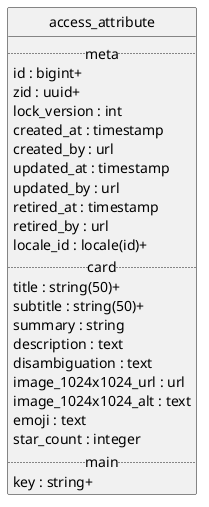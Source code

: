 @startuml uml
skinparam monochrome true
skinparam linetype ortho
hide circle

entity access_attribute {
  .. meta ..
  id : bigint+
  zid : uuid+
  lock_version : int
  created_at : timestamp
  created_by : url
  updated_at : timestamp
  updated_by : url
  retired_at : timestamp
  retired_by : url
  locale_id : locale(id)+
  .. card ..
  title : string(50)+
  subtitle : string(50)+
  summary : string
  description : text
  disambiguation : text
  image_1024x1024_url : url
  image_1024x1024_alt : text
  emoji : text
  star_count : integer
  .. main ..
  key : string+
}

@enduml
